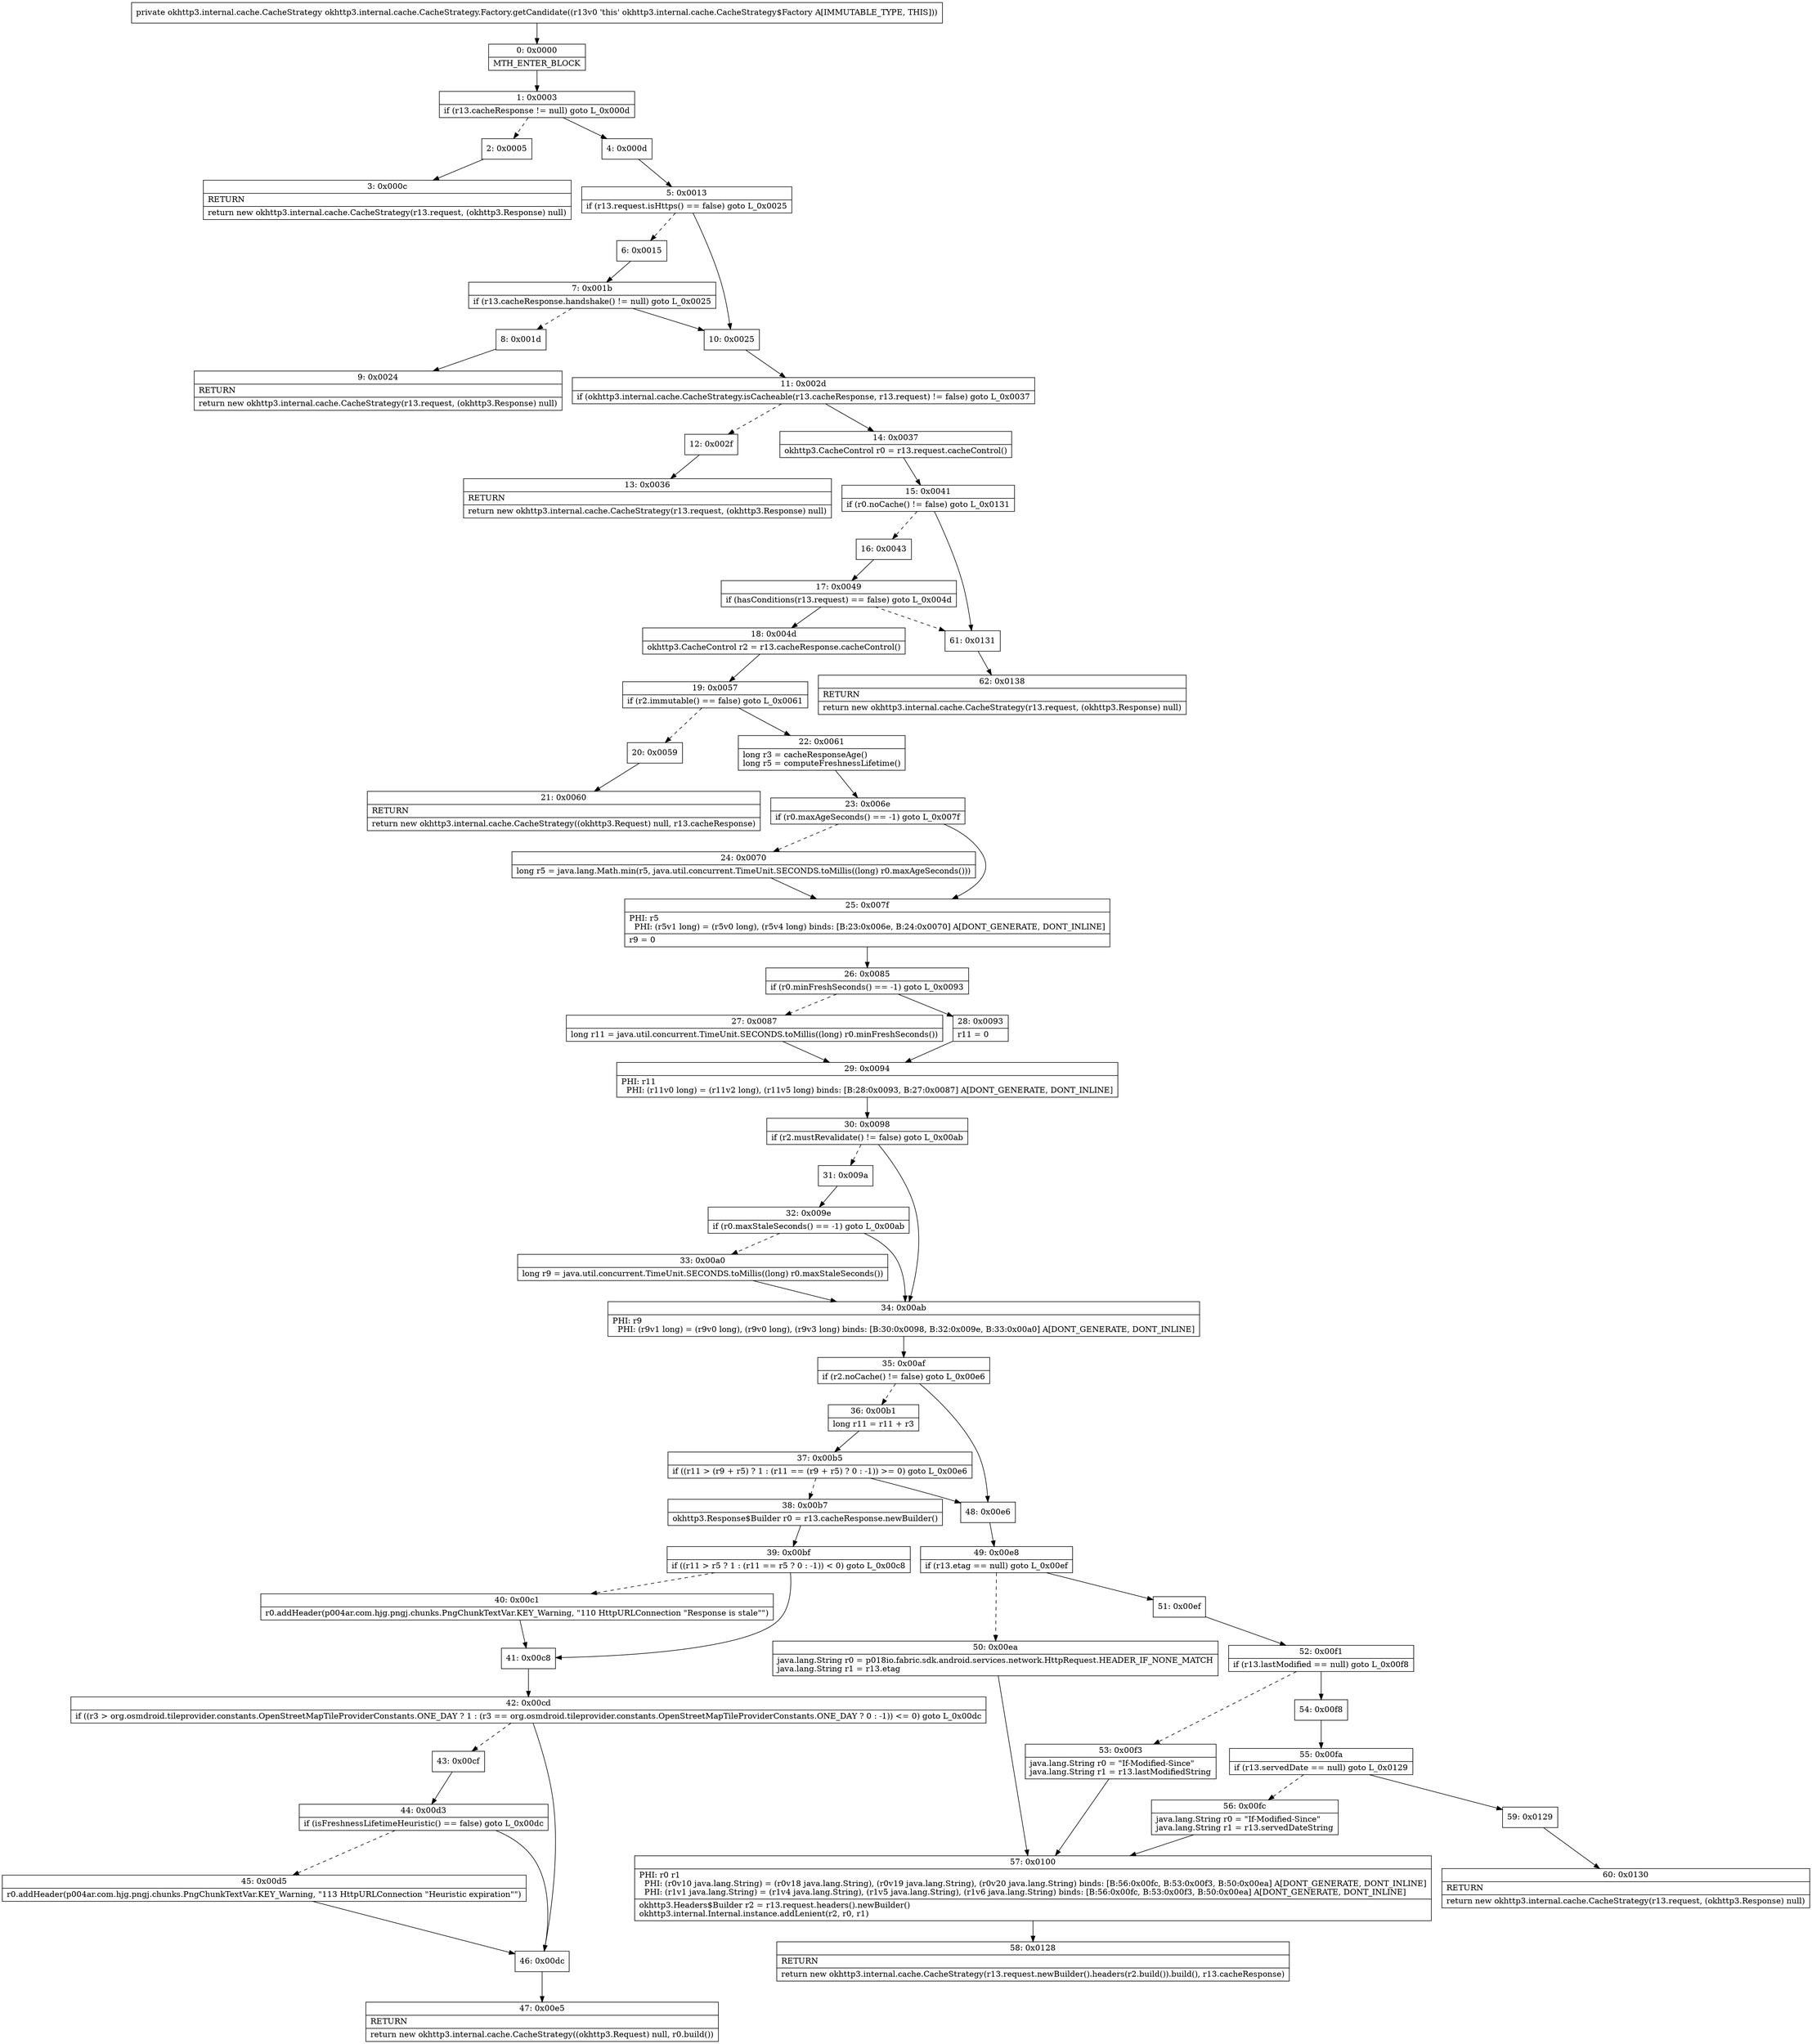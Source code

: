 digraph "CFG forokhttp3.internal.cache.CacheStrategy.Factory.getCandidate()Lokhttp3\/internal\/cache\/CacheStrategy;" {
Node_0 [shape=record,label="{0\:\ 0x0000|MTH_ENTER_BLOCK\l}"];
Node_1 [shape=record,label="{1\:\ 0x0003|if (r13.cacheResponse != null) goto L_0x000d\l}"];
Node_2 [shape=record,label="{2\:\ 0x0005}"];
Node_3 [shape=record,label="{3\:\ 0x000c|RETURN\l|return new okhttp3.internal.cache.CacheStrategy(r13.request, (okhttp3.Response) null)\l}"];
Node_4 [shape=record,label="{4\:\ 0x000d}"];
Node_5 [shape=record,label="{5\:\ 0x0013|if (r13.request.isHttps() == false) goto L_0x0025\l}"];
Node_6 [shape=record,label="{6\:\ 0x0015}"];
Node_7 [shape=record,label="{7\:\ 0x001b|if (r13.cacheResponse.handshake() != null) goto L_0x0025\l}"];
Node_8 [shape=record,label="{8\:\ 0x001d}"];
Node_9 [shape=record,label="{9\:\ 0x0024|RETURN\l|return new okhttp3.internal.cache.CacheStrategy(r13.request, (okhttp3.Response) null)\l}"];
Node_10 [shape=record,label="{10\:\ 0x0025}"];
Node_11 [shape=record,label="{11\:\ 0x002d|if (okhttp3.internal.cache.CacheStrategy.isCacheable(r13.cacheResponse, r13.request) != false) goto L_0x0037\l}"];
Node_12 [shape=record,label="{12\:\ 0x002f}"];
Node_13 [shape=record,label="{13\:\ 0x0036|RETURN\l|return new okhttp3.internal.cache.CacheStrategy(r13.request, (okhttp3.Response) null)\l}"];
Node_14 [shape=record,label="{14\:\ 0x0037|okhttp3.CacheControl r0 = r13.request.cacheControl()\l}"];
Node_15 [shape=record,label="{15\:\ 0x0041|if (r0.noCache() != false) goto L_0x0131\l}"];
Node_16 [shape=record,label="{16\:\ 0x0043}"];
Node_17 [shape=record,label="{17\:\ 0x0049|if (hasConditions(r13.request) == false) goto L_0x004d\l}"];
Node_18 [shape=record,label="{18\:\ 0x004d|okhttp3.CacheControl r2 = r13.cacheResponse.cacheControl()\l}"];
Node_19 [shape=record,label="{19\:\ 0x0057|if (r2.immutable() == false) goto L_0x0061\l}"];
Node_20 [shape=record,label="{20\:\ 0x0059}"];
Node_21 [shape=record,label="{21\:\ 0x0060|RETURN\l|return new okhttp3.internal.cache.CacheStrategy((okhttp3.Request) null, r13.cacheResponse)\l}"];
Node_22 [shape=record,label="{22\:\ 0x0061|long r3 = cacheResponseAge()\llong r5 = computeFreshnessLifetime()\l}"];
Node_23 [shape=record,label="{23\:\ 0x006e|if (r0.maxAgeSeconds() == \-1) goto L_0x007f\l}"];
Node_24 [shape=record,label="{24\:\ 0x0070|long r5 = java.lang.Math.min(r5, java.util.concurrent.TimeUnit.SECONDS.toMillis((long) r0.maxAgeSeconds()))\l}"];
Node_25 [shape=record,label="{25\:\ 0x007f|PHI: r5 \l  PHI: (r5v1 long) = (r5v0 long), (r5v4 long) binds: [B:23:0x006e, B:24:0x0070] A[DONT_GENERATE, DONT_INLINE]\l|r9 = 0\l}"];
Node_26 [shape=record,label="{26\:\ 0x0085|if (r0.minFreshSeconds() == \-1) goto L_0x0093\l}"];
Node_27 [shape=record,label="{27\:\ 0x0087|long r11 = java.util.concurrent.TimeUnit.SECONDS.toMillis((long) r0.minFreshSeconds())\l}"];
Node_28 [shape=record,label="{28\:\ 0x0093|r11 = 0\l}"];
Node_29 [shape=record,label="{29\:\ 0x0094|PHI: r11 \l  PHI: (r11v0 long) = (r11v2 long), (r11v5 long) binds: [B:28:0x0093, B:27:0x0087] A[DONT_GENERATE, DONT_INLINE]\l}"];
Node_30 [shape=record,label="{30\:\ 0x0098|if (r2.mustRevalidate() != false) goto L_0x00ab\l}"];
Node_31 [shape=record,label="{31\:\ 0x009a}"];
Node_32 [shape=record,label="{32\:\ 0x009e|if (r0.maxStaleSeconds() == \-1) goto L_0x00ab\l}"];
Node_33 [shape=record,label="{33\:\ 0x00a0|long r9 = java.util.concurrent.TimeUnit.SECONDS.toMillis((long) r0.maxStaleSeconds())\l}"];
Node_34 [shape=record,label="{34\:\ 0x00ab|PHI: r9 \l  PHI: (r9v1 long) = (r9v0 long), (r9v0 long), (r9v3 long) binds: [B:30:0x0098, B:32:0x009e, B:33:0x00a0] A[DONT_GENERATE, DONT_INLINE]\l}"];
Node_35 [shape=record,label="{35\:\ 0x00af|if (r2.noCache() != false) goto L_0x00e6\l}"];
Node_36 [shape=record,label="{36\:\ 0x00b1|long r11 = r11 + r3\l}"];
Node_37 [shape=record,label="{37\:\ 0x00b5|if ((r11 \> (r9 + r5) ? 1 : (r11 == (r9 + r5) ? 0 : \-1)) \>= 0) goto L_0x00e6\l}"];
Node_38 [shape=record,label="{38\:\ 0x00b7|okhttp3.Response$Builder r0 = r13.cacheResponse.newBuilder()\l}"];
Node_39 [shape=record,label="{39\:\ 0x00bf|if ((r11 \> r5 ? 1 : (r11 == r5 ? 0 : \-1)) \< 0) goto L_0x00c8\l}"];
Node_40 [shape=record,label="{40\:\ 0x00c1|r0.addHeader(p004ar.com.hjg.pngj.chunks.PngChunkTextVar.KEY_Warning, \"110 HttpURLConnection \"Response is stale\"\")\l}"];
Node_41 [shape=record,label="{41\:\ 0x00c8}"];
Node_42 [shape=record,label="{42\:\ 0x00cd|if ((r3 \> org.osmdroid.tileprovider.constants.OpenStreetMapTileProviderConstants.ONE_DAY ? 1 : (r3 == org.osmdroid.tileprovider.constants.OpenStreetMapTileProviderConstants.ONE_DAY ? 0 : \-1)) \<= 0) goto L_0x00dc\l}"];
Node_43 [shape=record,label="{43\:\ 0x00cf}"];
Node_44 [shape=record,label="{44\:\ 0x00d3|if (isFreshnessLifetimeHeuristic() == false) goto L_0x00dc\l}"];
Node_45 [shape=record,label="{45\:\ 0x00d5|r0.addHeader(p004ar.com.hjg.pngj.chunks.PngChunkTextVar.KEY_Warning, \"113 HttpURLConnection \"Heuristic expiration\"\")\l}"];
Node_46 [shape=record,label="{46\:\ 0x00dc}"];
Node_47 [shape=record,label="{47\:\ 0x00e5|RETURN\l|return new okhttp3.internal.cache.CacheStrategy((okhttp3.Request) null, r0.build())\l}"];
Node_48 [shape=record,label="{48\:\ 0x00e6}"];
Node_49 [shape=record,label="{49\:\ 0x00e8|if (r13.etag == null) goto L_0x00ef\l}"];
Node_50 [shape=record,label="{50\:\ 0x00ea|java.lang.String r0 = p018io.fabric.sdk.android.services.network.HttpRequest.HEADER_IF_NONE_MATCH\ljava.lang.String r1 = r13.etag\l}"];
Node_51 [shape=record,label="{51\:\ 0x00ef}"];
Node_52 [shape=record,label="{52\:\ 0x00f1|if (r13.lastModified == null) goto L_0x00f8\l}"];
Node_53 [shape=record,label="{53\:\ 0x00f3|java.lang.String r0 = \"If\-Modified\-Since\"\ljava.lang.String r1 = r13.lastModifiedString\l}"];
Node_54 [shape=record,label="{54\:\ 0x00f8}"];
Node_55 [shape=record,label="{55\:\ 0x00fa|if (r13.servedDate == null) goto L_0x0129\l}"];
Node_56 [shape=record,label="{56\:\ 0x00fc|java.lang.String r0 = \"If\-Modified\-Since\"\ljava.lang.String r1 = r13.servedDateString\l}"];
Node_57 [shape=record,label="{57\:\ 0x0100|PHI: r0 r1 \l  PHI: (r0v10 java.lang.String) = (r0v18 java.lang.String), (r0v19 java.lang.String), (r0v20 java.lang.String) binds: [B:56:0x00fc, B:53:0x00f3, B:50:0x00ea] A[DONT_GENERATE, DONT_INLINE]\l  PHI: (r1v1 java.lang.String) = (r1v4 java.lang.String), (r1v5 java.lang.String), (r1v6 java.lang.String) binds: [B:56:0x00fc, B:53:0x00f3, B:50:0x00ea] A[DONT_GENERATE, DONT_INLINE]\l|okhttp3.Headers$Builder r2 = r13.request.headers().newBuilder()\lokhttp3.internal.Internal.instance.addLenient(r2, r0, r1)\l}"];
Node_58 [shape=record,label="{58\:\ 0x0128|RETURN\l|return new okhttp3.internal.cache.CacheStrategy(r13.request.newBuilder().headers(r2.build()).build(), r13.cacheResponse)\l}"];
Node_59 [shape=record,label="{59\:\ 0x0129}"];
Node_60 [shape=record,label="{60\:\ 0x0130|RETURN\l|return new okhttp3.internal.cache.CacheStrategy(r13.request, (okhttp3.Response) null)\l}"];
Node_61 [shape=record,label="{61\:\ 0x0131}"];
Node_62 [shape=record,label="{62\:\ 0x0138|RETURN\l|return new okhttp3.internal.cache.CacheStrategy(r13.request, (okhttp3.Response) null)\l}"];
MethodNode[shape=record,label="{private okhttp3.internal.cache.CacheStrategy okhttp3.internal.cache.CacheStrategy.Factory.getCandidate((r13v0 'this' okhttp3.internal.cache.CacheStrategy$Factory A[IMMUTABLE_TYPE, THIS])) }"];
MethodNode -> Node_0;
Node_0 -> Node_1;
Node_1 -> Node_2[style=dashed];
Node_1 -> Node_4;
Node_2 -> Node_3;
Node_4 -> Node_5;
Node_5 -> Node_6[style=dashed];
Node_5 -> Node_10;
Node_6 -> Node_7;
Node_7 -> Node_8[style=dashed];
Node_7 -> Node_10;
Node_8 -> Node_9;
Node_10 -> Node_11;
Node_11 -> Node_12[style=dashed];
Node_11 -> Node_14;
Node_12 -> Node_13;
Node_14 -> Node_15;
Node_15 -> Node_16[style=dashed];
Node_15 -> Node_61;
Node_16 -> Node_17;
Node_17 -> Node_18;
Node_17 -> Node_61[style=dashed];
Node_18 -> Node_19;
Node_19 -> Node_20[style=dashed];
Node_19 -> Node_22;
Node_20 -> Node_21;
Node_22 -> Node_23;
Node_23 -> Node_24[style=dashed];
Node_23 -> Node_25;
Node_24 -> Node_25;
Node_25 -> Node_26;
Node_26 -> Node_27[style=dashed];
Node_26 -> Node_28;
Node_27 -> Node_29;
Node_28 -> Node_29;
Node_29 -> Node_30;
Node_30 -> Node_31[style=dashed];
Node_30 -> Node_34;
Node_31 -> Node_32;
Node_32 -> Node_33[style=dashed];
Node_32 -> Node_34;
Node_33 -> Node_34;
Node_34 -> Node_35;
Node_35 -> Node_36[style=dashed];
Node_35 -> Node_48;
Node_36 -> Node_37;
Node_37 -> Node_38[style=dashed];
Node_37 -> Node_48;
Node_38 -> Node_39;
Node_39 -> Node_40[style=dashed];
Node_39 -> Node_41;
Node_40 -> Node_41;
Node_41 -> Node_42;
Node_42 -> Node_43[style=dashed];
Node_42 -> Node_46;
Node_43 -> Node_44;
Node_44 -> Node_45[style=dashed];
Node_44 -> Node_46;
Node_45 -> Node_46;
Node_46 -> Node_47;
Node_48 -> Node_49;
Node_49 -> Node_50[style=dashed];
Node_49 -> Node_51;
Node_50 -> Node_57;
Node_51 -> Node_52;
Node_52 -> Node_53[style=dashed];
Node_52 -> Node_54;
Node_53 -> Node_57;
Node_54 -> Node_55;
Node_55 -> Node_56[style=dashed];
Node_55 -> Node_59;
Node_56 -> Node_57;
Node_57 -> Node_58;
Node_59 -> Node_60;
Node_61 -> Node_62;
}

